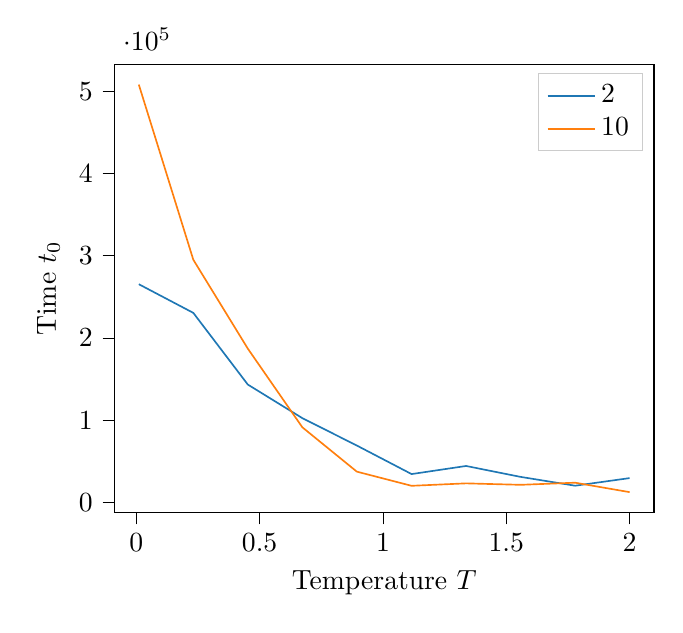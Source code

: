 % This file was created with tikzplotlib v0.10.1.
\begin{tikzpicture}

\definecolor{darkgray176}{RGB}{176,176,176}
\definecolor{darkorange25512714}{RGB}{255,127,14}
\definecolor{lightgray204}{RGB}{204,204,204}
\definecolor{steelblue31119180}{RGB}{31,119,180}

\begin{axis}[
legend cell align={left},
legend style={fill opacity=0.8, draw opacity=1, text opacity=1, draw=lightgray204},
tick align=outside,
tick pos=left,
x grid style={darkgray176},
xlabel={Temperature \(\displaystyle T\)},
xmin=-0.089, xmax=2.099,
xtick style={color=black},
y grid style={darkgray176},
ylabel={Time \(\displaystyle t_0\)},
ymin=-12185.65, ymax=532878.65,
ytick style={color=black}
]
\addplot [semithick, steelblue31119180]
table {%
0.01 265401
0.231 230543
0.452 143393
0.673 102574
0.894 69257
1.116 34553
1.337 44411
1.558 31140
1.779 20403
2 29668
};
\addlegendentry{2}
\addplot [semithick, darkorange25512714]
table {%
0.01 508103
0.231 295154
0.452 187078
0.673 91453
0.894 37511
1.116 20291
1.337 23267
1.558 21487
1.779 24068
2 12590
};
\addlegendentry{10}
\end{axis}

\end{tikzpicture}
